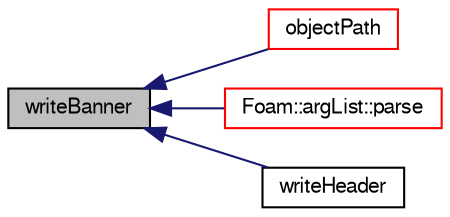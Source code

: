 digraph "writeBanner"
{
  bgcolor="transparent";
  edge [fontname="FreeSans",fontsize="10",labelfontname="FreeSans",labelfontsize="10"];
  node [fontname="FreeSans",fontsize="10",shape=record];
  rankdir="LR";
  Node22018 [label="writeBanner",height=0.2,width=0.4,color="black", fillcolor="grey75", style="filled", fontcolor="black"];
  Node22018 -> Node22019 [dir="back",color="midnightblue",fontsize="10",style="solid",fontname="FreeSans"];
  Node22019 [label="objectPath",height=0.2,width=0.4,color="red",URL="$a26142.html#a3a7ece5c1251c6be1f7812d4dba5fb7a",tooltip="Return complete path + object name. "];
  Node22018 -> Node22175 [dir="back",color="midnightblue",fontsize="10",style="solid",fontname="FreeSans"];
  Node22175 [label="Foam::argList::parse",height=0.2,width=0.4,color="red",URL="$a26662.html#a00aad68f835a5c0bcb8920505bb0bd10",tooltip="Parse. "];
  Node22018 -> Node22022 [dir="back",color="midnightblue",fontsize="10",style="solid",fontname="FreeSans"];
  Node22022 [label="writeHeader",height=0.2,width=0.4,color="black",URL="$a26142.html#a9ee0b27f25db9fc7ba06426c302f8a45",tooltip="Write header. Allow override of type. "];
}
